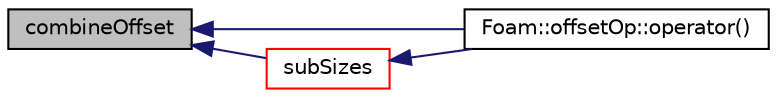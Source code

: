 digraph "combineOffset"
{
  bgcolor="transparent";
  edge [fontname="Helvetica",fontsize="10",labelfontname="Helvetica",labelfontsize="10"];
  node [fontname="Helvetica",fontsize="10",shape=record];
  rankdir="LR";
  Node1 [label="combineOffset",height=0.2,width=0.4,color="black", fillcolor="grey75", style="filled", fontcolor="black"];
  Node1 -> Node2 [dir="back",color="midnightblue",fontsize="10",style="solid",fontname="Helvetica"];
  Node2 [label="Foam::offsetOp::operator()",height=0.2,width=0.4,color="black",URL="$a01734.html#aa069b65139bb462d42d3ccc6b01ed089"];
  Node1 -> Node3 [dir="back",color="midnightblue",fontsize="10",style="solid",fontname="Helvetica"];
  Node3 [label="subSizes",height=0.2,width=0.4,color="red",URL="$a11027.html#a9b8fc489be99b2de335a7555707c6203",tooltip="Gets sizes of sublists. "];
  Node3 -> Node2 [dir="back",color="midnightblue",fontsize="10",style="solid",fontname="Helvetica"];
}
